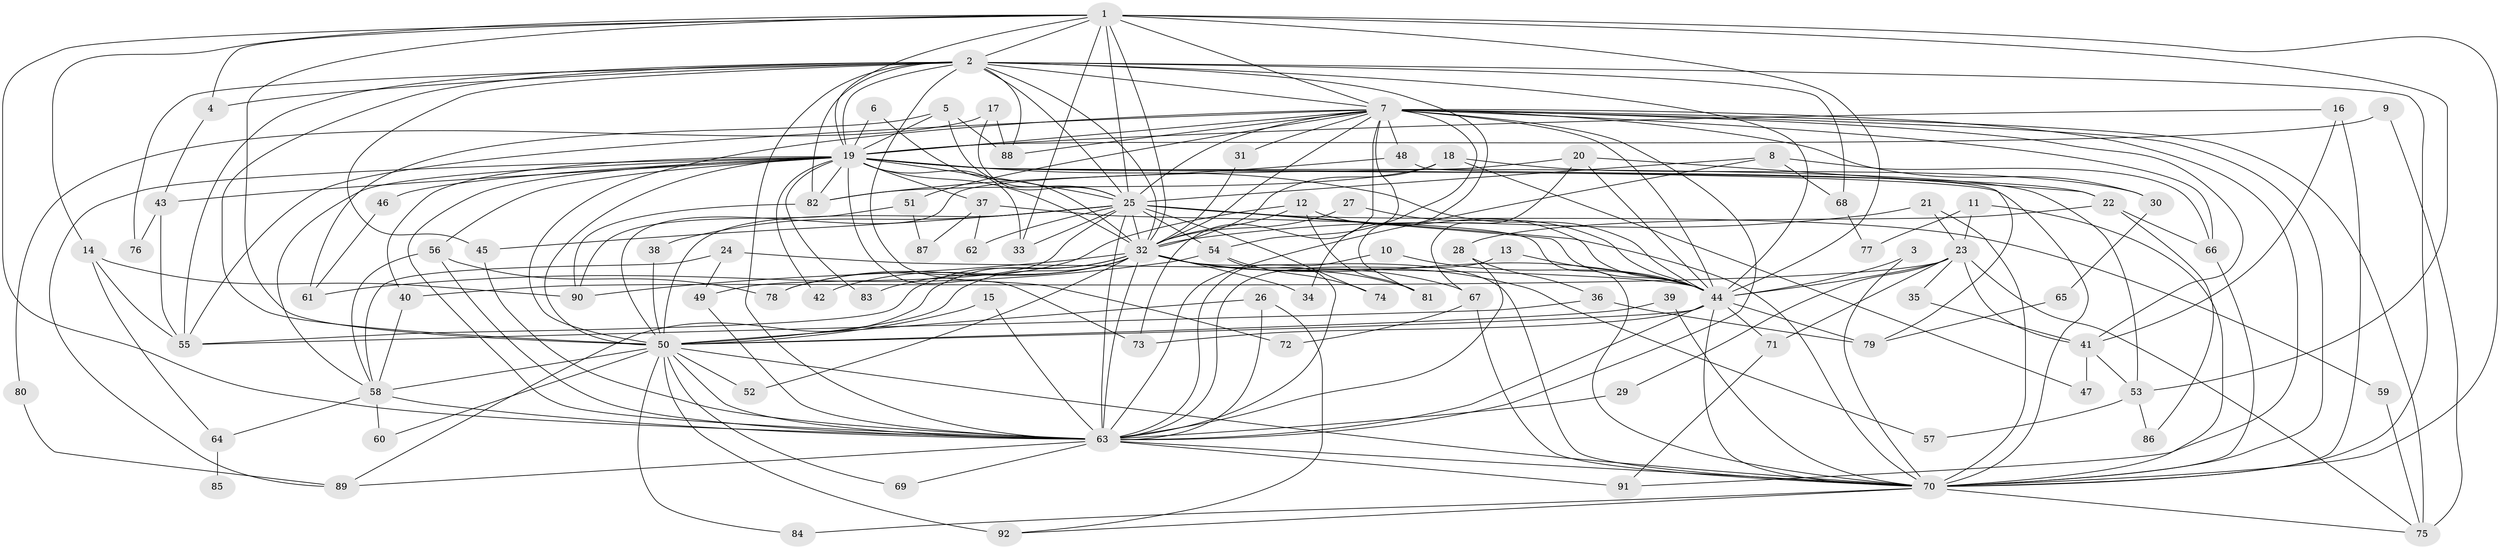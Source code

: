 // original degree distribution, {22: 0.007633587786259542, 14: 0.007633587786259542, 18: 0.007633587786259542, 30: 0.015267175572519083, 23: 0.015267175572519083, 25: 0.007633587786259542, 21: 0.007633587786259542, 27: 0.007633587786259542, 4: 0.1297709923664122, 2: 0.5343511450381679, 3: 0.183206106870229, 6: 0.030534351145038167, 9: 0.007633587786259542, 5: 0.030534351145038167, 8: 0.007633587786259542}
// Generated by graph-tools (version 1.1) at 2025/36/03/04/25 23:36:23]
// undirected, 92 vertices, 232 edges
graph export_dot {
  node [color=gray90,style=filled];
  1;
  2;
  3;
  4;
  5;
  6;
  7;
  8;
  9;
  10;
  11;
  12;
  13;
  14;
  15;
  16;
  17;
  18;
  19;
  20;
  21;
  22;
  23;
  24;
  25;
  26;
  27;
  28;
  29;
  30;
  31;
  32;
  33;
  34;
  35;
  36;
  37;
  38;
  39;
  40;
  41;
  42;
  43;
  44;
  45;
  46;
  47;
  48;
  49;
  50;
  51;
  52;
  53;
  54;
  55;
  56;
  57;
  58;
  59;
  60;
  61;
  62;
  63;
  64;
  65;
  66;
  67;
  68;
  69;
  70;
  71;
  72;
  73;
  74;
  75;
  76;
  77;
  78;
  79;
  80;
  81;
  82;
  83;
  84;
  85;
  86;
  87;
  88;
  89;
  90;
  91;
  92;
  1 -- 2 [weight=1.0];
  1 -- 4 [weight=1.0];
  1 -- 7 [weight=1.0];
  1 -- 14 [weight=1.0];
  1 -- 19 [weight=1.0];
  1 -- 25 [weight=1.0];
  1 -- 32 [weight=1.0];
  1 -- 33 [weight=1.0];
  1 -- 44 [weight=2.0];
  1 -- 50 [weight=1.0];
  1 -- 53 [weight=1.0];
  1 -- 63 [weight=1.0];
  1 -- 70 [weight=1.0];
  2 -- 4 [weight=1.0];
  2 -- 7 [weight=1.0];
  2 -- 19 [weight=1.0];
  2 -- 25 [weight=1.0];
  2 -- 32 [weight=1.0];
  2 -- 44 [weight=1.0];
  2 -- 45 [weight=1.0];
  2 -- 50 [weight=1.0];
  2 -- 55 [weight=1.0];
  2 -- 63 [weight=1.0];
  2 -- 68 [weight=1.0];
  2 -- 70 [weight=1.0];
  2 -- 72 [weight=1.0];
  2 -- 76 [weight=1.0];
  2 -- 81 [weight=1.0];
  2 -- 82 [weight=1.0];
  2 -- 88 [weight=1.0];
  3 -- 44 [weight=1.0];
  3 -- 70 [weight=1.0];
  4 -- 43 [weight=1.0];
  5 -- 19 [weight=1.0];
  5 -- 25 [weight=1.0];
  5 -- 61 [weight=1.0];
  5 -- 88 [weight=1.0];
  6 -- 19 [weight=1.0];
  6 -- 32 [weight=1.0];
  7 -- 19 [weight=1.0];
  7 -- 25 [weight=2.0];
  7 -- 30 [weight=1.0];
  7 -- 31 [weight=1.0];
  7 -- 32 [weight=2.0];
  7 -- 34 [weight=1.0];
  7 -- 41 [weight=1.0];
  7 -- 44 [weight=2.0];
  7 -- 48 [weight=1.0];
  7 -- 50 [weight=2.0];
  7 -- 51 [weight=1.0];
  7 -- 54 [weight=1.0];
  7 -- 55 [weight=1.0];
  7 -- 63 [weight=2.0];
  7 -- 66 [weight=1.0];
  7 -- 70 [weight=2.0];
  7 -- 73 [weight=1.0];
  7 -- 75 [weight=2.0];
  7 -- 88 [weight=1.0];
  7 -- 91 [weight=2.0];
  8 -- 25 [weight=1.0];
  8 -- 63 [weight=1.0];
  8 -- 66 [weight=1.0];
  8 -- 68 [weight=1.0];
  9 -- 19 [weight=1.0];
  9 -- 75 [weight=1.0];
  10 -- 44 [weight=1.0];
  10 -- 63 [weight=1.0];
  11 -- 23 [weight=1.0];
  11 -- 70 [weight=1.0];
  11 -- 77 [weight=1.0];
  12 -- 32 [weight=1.0];
  12 -- 44 [weight=1.0];
  12 -- 78 [weight=1.0];
  12 -- 81 [weight=1.0];
  13 -- 44 [weight=1.0];
  13 -- 63 [weight=1.0];
  14 -- 55 [weight=1.0];
  14 -- 64 [weight=1.0];
  14 -- 90 [weight=1.0];
  15 -- 50 [weight=1.0];
  15 -- 63 [weight=1.0];
  16 -- 19 [weight=1.0];
  16 -- 41 [weight=1.0];
  16 -- 70 [weight=1.0];
  17 -- 25 [weight=1.0];
  17 -- 80 [weight=1.0];
  17 -- 88 [weight=1.0];
  18 -- 30 [weight=1.0];
  18 -- 32 [weight=1.0];
  18 -- 47 [weight=1.0];
  18 -- 82 [weight=1.0];
  19 -- 22 [weight=1.0];
  19 -- 25 [weight=1.0];
  19 -- 32 [weight=1.0];
  19 -- 33 [weight=1.0];
  19 -- 37 [weight=1.0];
  19 -- 40 [weight=1.0];
  19 -- 42 [weight=1.0];
  19 -- 43 [weight=1.0];
  19 -- 44 [weight=1.0];
  19 -- 46 [weight=1.0];
  19 -- 50 [weight=1.0];
  19 -- 53 [weight=1.0];
  19 -- 56 [weight=1.0];
  19 -- 58 [weight=1.0];
  19 -- 63 [weight=1.0];
  19 -- 70 [weight=2.0];
  19 -- 73 [weight=1.0];
  19 -- 82 [weight=2.0];
  19 -- 83 [weight=1.0];
  19 -- 89 [weight=1.0];
  20 -- 22 [weight=1.0];
  20 -- 44 [weight=1.0];
  20 -- 50 [weight=1.0];
  20 -- 67 [weight=1.0];
  21 -- 23 [weight=1.0];
  21 -- 32 [weight=1.0];
  21 -- 70 [weight=1.0];
  22 -- 28 [weight=1.0];
  22 -- 66 [weight=1.0];
  22 -- 86 [weight=1.0];
  23 -- 29 [weight=1.0];
  23 -- 35 [weight=1.0];
  23 -- 40 [weight=1.0];
  23 -- 41 [weight=1.0];
  23 -- 44 [weight=1.0];
  23 -- 71 [weight=1.0];
  23 -- 75 [weight=1.0];
  24 -- 44 [weight=1.0];
  24 -- 49 [weight=1.0];
  24 -- 58 [weight=1.0];
  25 -- 32 [weight=1.0];
  25 -- 33 [weight=1.0];
  25 -- 38 [weight=1.0];
  25 -- 44 [weight=1.0];
  25 -- 45 [weight=1.0];
  25 -- 49 [weight=1.0];
  25 -- 50 [weight=1.0];
  25 -- 54 [weight=1.0];
  25 -- 59 [weight=1.0];
  25 -- 62 [weight=1.0];
  25 -- 63 [weight=1.0];
  25 -- 70 [weight=1.0];
  25 -- 74 [weight=1.0];
  26 -- 50 [weight=1.0];
  26 -- 63 [weight=1.0];
  26 -- 92 [weight=1.0];
  27 -- 32 [weight=1.0];
  27 -- 44 [weight=1.0];
  28 -- 36 [weight=1.0];
  28 -- 63 [weight=1.0];
  29 -- 63 [weight=1.0];
  30 -- 65 [weight=1.0];
  31 -- 32 [weight=1.0];
  32 -- 34 [weight=1.0];
  32 -- 42 [weight=1.0];
  32 -- 44 [weight=1.0];
  32 -- 50 [weight=1.0];
  32 -- 52 [weight=1.0];
  32 -- 55 [weight=1.0];
  32 -- 57 [weight=1.0];
  32 -- 63 [weight=1.0];
  32 -- 67 [weight=1.0];
  32 -- 70 [weight=1.0];
  32 -- 78 [weight=1.0];
  32 -- 81 [weight=1.0];
  32 -- 83 [weight=1.0];
  32 -- 89 [weight=1.0];
  32 -- 90 [weight=1.0];
  35 -- 41 [weight=1.0];
  36 -- 55 [weight=1.0];
  36 -- 79 [weight=1.0];
  37 -- 62 [weight=1.0];
  37 -- 70 [weight=1.0];
  37 -- 87 [weight=1.0];
  38 -- 50 [weight=1.0];
  39 -- 50 [weight=1.0];
  39 -- 70 [weight=1.0];
  40 -- 58 [weight=1.0];
  41 -- 47 [weight=1.0];
  41 -- 53 [weight=1.0];
  43 -- 55 [weight=1.0];
  43 -- 76 [weight=1.0];
  44 -- 50 [weight=1.0];
  44 -- 63 [weight=1.0];
  44 -- 70 [weight=1.0];
  44 -- 71 [weight=1.0];
  44 -- 73 [weight=1.0];
  44 -- 79 [weight=1.0];
  45 -- 63 [weight=1.0];
  46 -- 61 [weight=1.0];
  48 -- 79 [weight=1.0];
  48 -- 82 [weight=1.0];
  49 -- 63 [weight=1.0];
  50 -- 52 [weight=1.0];
  50 -- 58 [weight=1.0];
  50 -- 60 [weight=1.0];
  50 -- 63 [weight=1.0];
  50 -- 69 [weight=1.0];
  50 -- 70 [weight=1.0];
  50 -- 84 [weight=1.0];
  50 -- 92 [weight=2.0];
  51 -- 87 [weight=1.0];
  51 -- 90 [weight=1.0];
  53 -- 57 [weight=1.0];
  53 -- 86 [weight=1.0];
  54 -- 61 [weight=1.0];
  54 -- 63 [weight=1.0];
  54 -- 74 [weight=1.0];
  56 -- 58 [weight=1.0];
  56 -- 63 [weight=1.0];
  56 -- 78 [weight=1.0];
  58 -- 60 [weight=1.0];
  58 -- 63 [weight=1.0];
  58 -- 64 [weight=1.0];
  59 -- 75 [weight=1.0];
  63 -- 69 [weight=1.0];
  63 -- 70 [weight=1.0];
  63 -- 89 [weight=1.0];
  63 -- 91 [weight=1.0];
  64 -- 85 [weight=1.0];
  65 -- 79 [weight=1.0];
  66 -- 70 [weight=1.0];
  67 -- 70 [weight=1.0];
  67 -- 72 [weight=1.0];
  68 -- 77 [weight=1.0];
  70 -- 75 [weight=1.0];
  70 -- 84 [weight=1.0];
  70 -- 92 [weight=1.0];
  71 -- 91 [weight=1.0];
  80 -- 89 [weight=1.0];
  82 -- 90 [weight=1.0];
}
